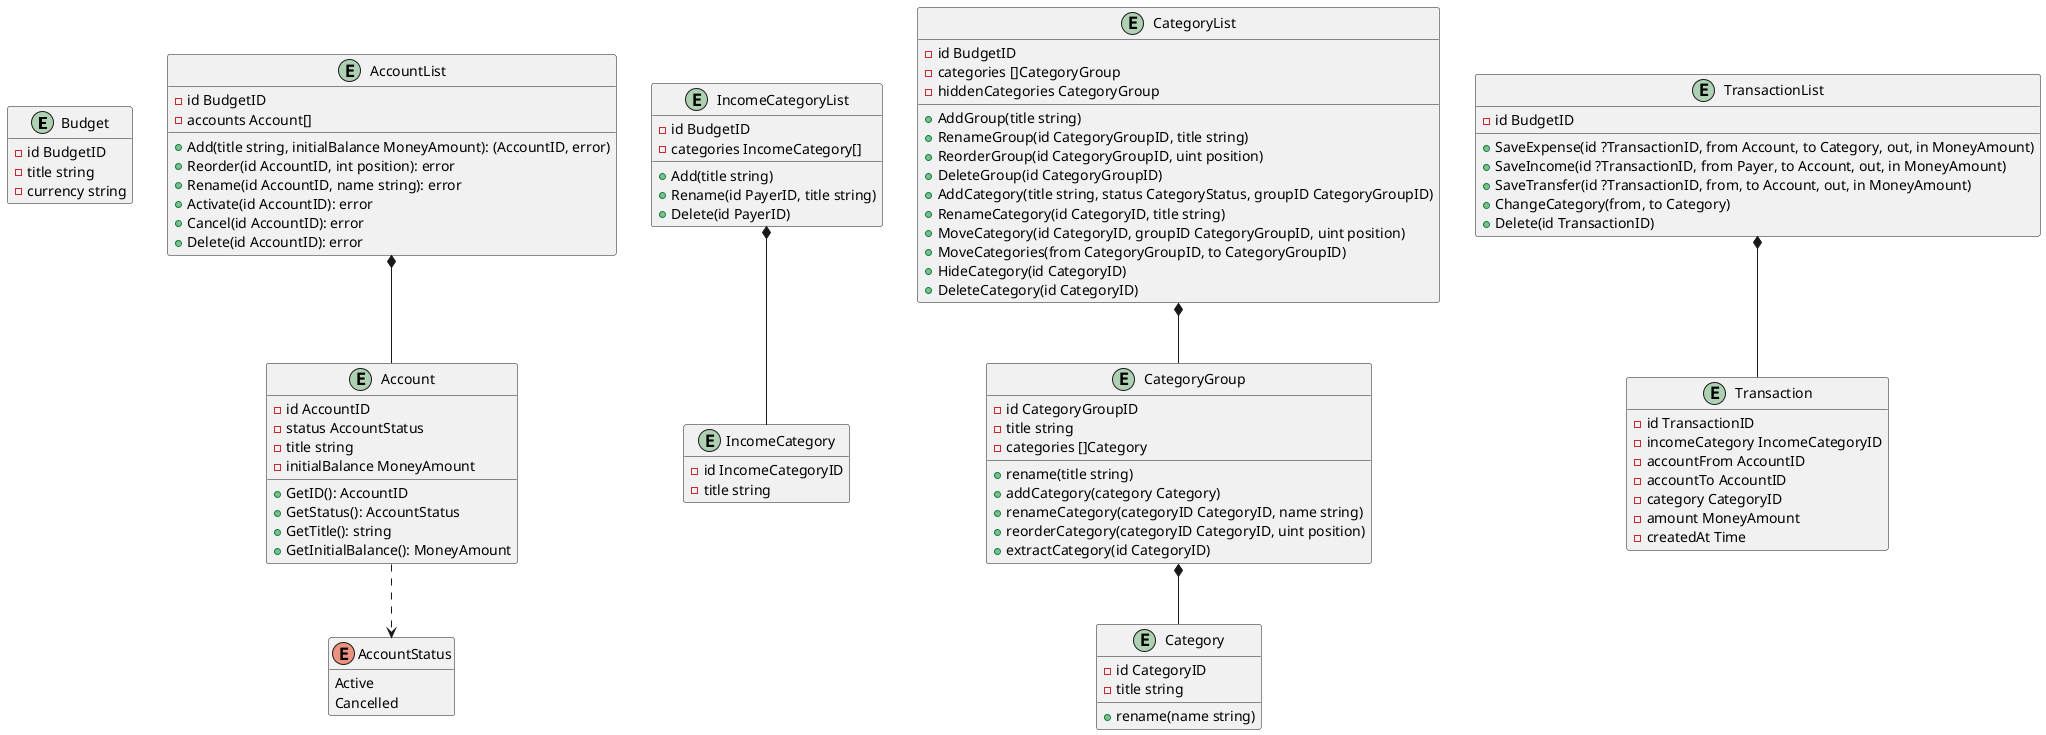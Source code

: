 @startuml
hide empty fields
hide empty methods

entity Budget {
 -id BudgetID
 -title string
 -currency string
}



enum AccountStatus {
 Active
 Cancelled
}

entity Account {
 -id AccountID
 -status AccountStatus
 -title string
 -initialBalance MoneyAmount
 +GetID(): AccountID
 +GetStatus(): AccountStatus
 +GetTitle(): string
 +GetInitialBalance(): MoneyAmount
}

Account ..> AccountStatus

entity AccountList {
 -id BudgetID
 -accounts Account[]
 +Add(title string, initialBalance MoneyAmount): (AccountID, error)
 +Reorder(id AccountID, int position): error
 +Rename(id AccountID, name string): error
 +Activate(id AccountID): error
 +Cancel(id AccountID): error
 +Delete(id AccountID): error
}

AccountList *-- Account


' TODO: implement model below
entity IncomeCategory {
 -id IncomeCategoryID
 -title string
}

entity IncomeCategoryList {
 -id BudgetID
 -categories IncomeCategory[]
 +Add(title string)
 +Rename(id PayerID, title string)
 +Delete(id PayerID)
}

IncomeCategoryList *-- IncomeCategory


entity Category {
 -id CategoryID
 -title string
 +rename(name string)
}

entity CategoryGroup {
 -id CategoryGroupID
 -title string
 -categories []Category
 +rename(title string)
 +addCategory(category Category)
 +renameCategory(categoryID CategoryID, name string)
 +reorderCategory(categoryID CategoryID, uint position)
 +extractCategory(id CategoryID)
}

CategoryGroup *-- Category

entity CategoryList {
 -id BudgetID
 -categories []CategoryGroup
 -hiddenCategories CategoryGroup
 +AddGroup(title string)
 +RenameGroup(id CategoryGroupID, title string)
 +ReorderGroup(id CategoryGroupID, uint position)
 +DeleteGroup(id CategoryGroupID)
 +AddCategory(title string, status CategoryStatus, groupID CategoryGroupID)
 +RenameCategory(id CategoryID, title string)
 +MoveCategory(id CategoryID, groupID CategoryGroupID, uint position)
 +MoveCategories(from CategoryGroupID, to CategoryGroupID)
 +HideCategory(id CategoryID)
 +DeleteCategory(id CategoryID)
}

CategoryList *-- CategoryGroup



entity Transaction {
 -id TransactionID
 -incomeCategory IncomeCategoryID
 -accountFrom AccountID
 -accountTo AccountID
 -category CategoryID
 -amount MoneyAmount
 -createdAt Time
}

entity TransactionList {
 -id BudgetID
 +SaveExpense(id ?TransactionID, from Account, to Category, out, in MoneyAmount)
 +SaveIncome(id ?TransactionID, from Payer, to Account, out, in MoneyAmount)
 +SaveTransfer(id ?TransactionID, from, to Account, out, in MoneyAmount)
 +ChangeCategory(from, to Category)
 +Delete(id TransactionID)
}

TransactionList *-- Transaction

@enduml